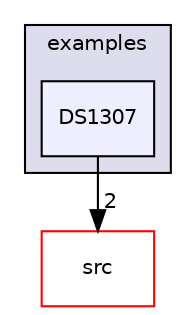 digraph "examples/DS1307" {
  compound=true
  node [ fontsize="10", fontname="Helvetica"];
  edge [ labelfontsize="10", labelfontname="Helvetica"];
  subgraph clusterdir_d28a4824dc47e487b107a5db32ef43c4 {
    graph [ bgcolor="#ddddee", pencolor="black", label="examples" fontname="Helvetica", fontsize="10", URL="dir_d28a4824dc47e487b107a5db32ef43c4.html"]
  dir_faa9290d4d64a2955aa167816f87e773 [shape=box, label="DS1307", style="filled", fillcolor="#eeeeff", pencolor="black", URL="dir_faa9290d4d64a2955aa167816f87e773.html"];
  }
  dir_68267d1309a1af8e8297ef4c3efbcdba [shape=box label="src" fillcolor="white" style="filled" color="red" URL="dir_68267d1309a1af8e8297ef4c3efbcdba.html"];
  dir_faa9290d4d64a2955aa167816f87e773->dir_68267d1309a1af8e8297ef4c3efbcdba [headlabel="2", labeldistance=1.5 headhref="dir_000001_000003.html"];
}
